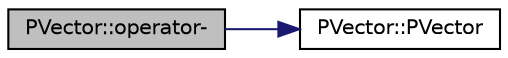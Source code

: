 digraph "PVector::operator-"
{
 // LATEX_PDF_SIZE
  edge [fontname="Helvetica",fontsize="10",labelfontname="Helvetica",labelfontsize="10"];
  node [fontname="Helvetica",fontsize="10",shape=record];
  rankdir="LR";
  Node1 [label="PVector::operator-",height=0.2,width=0.4,color="black", fillcolor="grey75", style="filled", fontcolor="black",tooltip=" "];
  Node1 -> Node2 [color="midnightblue",fontsize="10",style="solid"];
  Node2 [label="PVector::PVector",height=0.2,width=0.4,color="black", fillcolor="white", style="filled",URL="$class_p_vector.html#aa3f2e34d647c13d05b8a318c128de955",tooltip="creates a 2D Point-Vector at (NAN | NAN)"];
}
